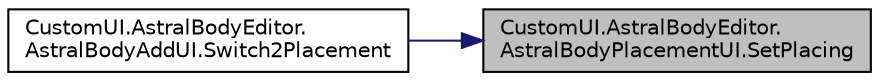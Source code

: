 digraph "CustomUI.AstralBodyEditor.AstralBodyPlacementUI.SetPlacing"
{
 // INTERACTIVE_SVG=YES
 // LATEX_PDF_SIZE
  edge [fontname="Helvetica",fontsize="10",labelfontname="Helvetica",labelfontsize="10"];
  node [fontname="Helvetica",fontsize="10",shape=record];
  rankdir="RL";
  Node1 [label="CustomUI.AstralBodyEditor.\lAstralBodyPlacementUI.SetPlacing",height=0.2,width=0.4,color="black", fillcolor="grey75", style="filled", fontcolor="black",tooltip=" "];
  Node1 -> Node2 [dir="back",color="midnightblue",fontsize="10",style="solid",fontname="Helvetica"];
  Node2 [label="CustomUI.AstralBodyEditor.\lAstralBodyAddUI.Switch2Placement",height=0.2,width=0.4,color="black", fillcolor="white", style="filled",URL="$class_custom_u_i_1_1_astral_body_editor_1_1_astral_body_add_u_i.html#a12b00771a0798bf42d38ec848b5cfc62",tooltip=" "];
}
